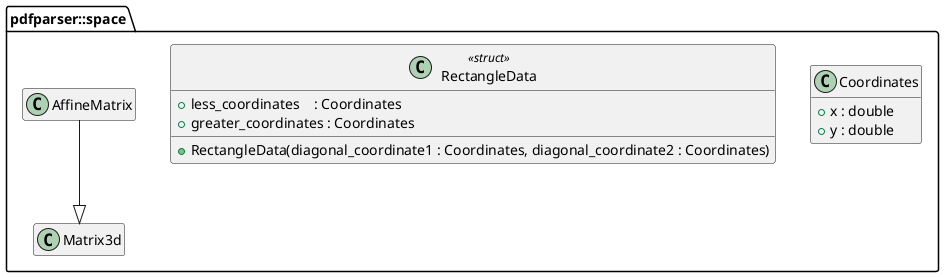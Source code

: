 @startuml space
hide empty members
namespace pdfparser::space {
class Coordinates {
	+x : double
	+y : double
}
class RectangleData<<struct>> {
	+less_coordinates    : Coordinates
	+greater_coordinates : Coordinates

	+RectangleData(diagonal_coordinate1 : Coordinates, diagonal_coordinate2 : Coordinates)
}
class AffineMatrix {
}
AffineMatrix --|> Matrix3d
}
@enduml
